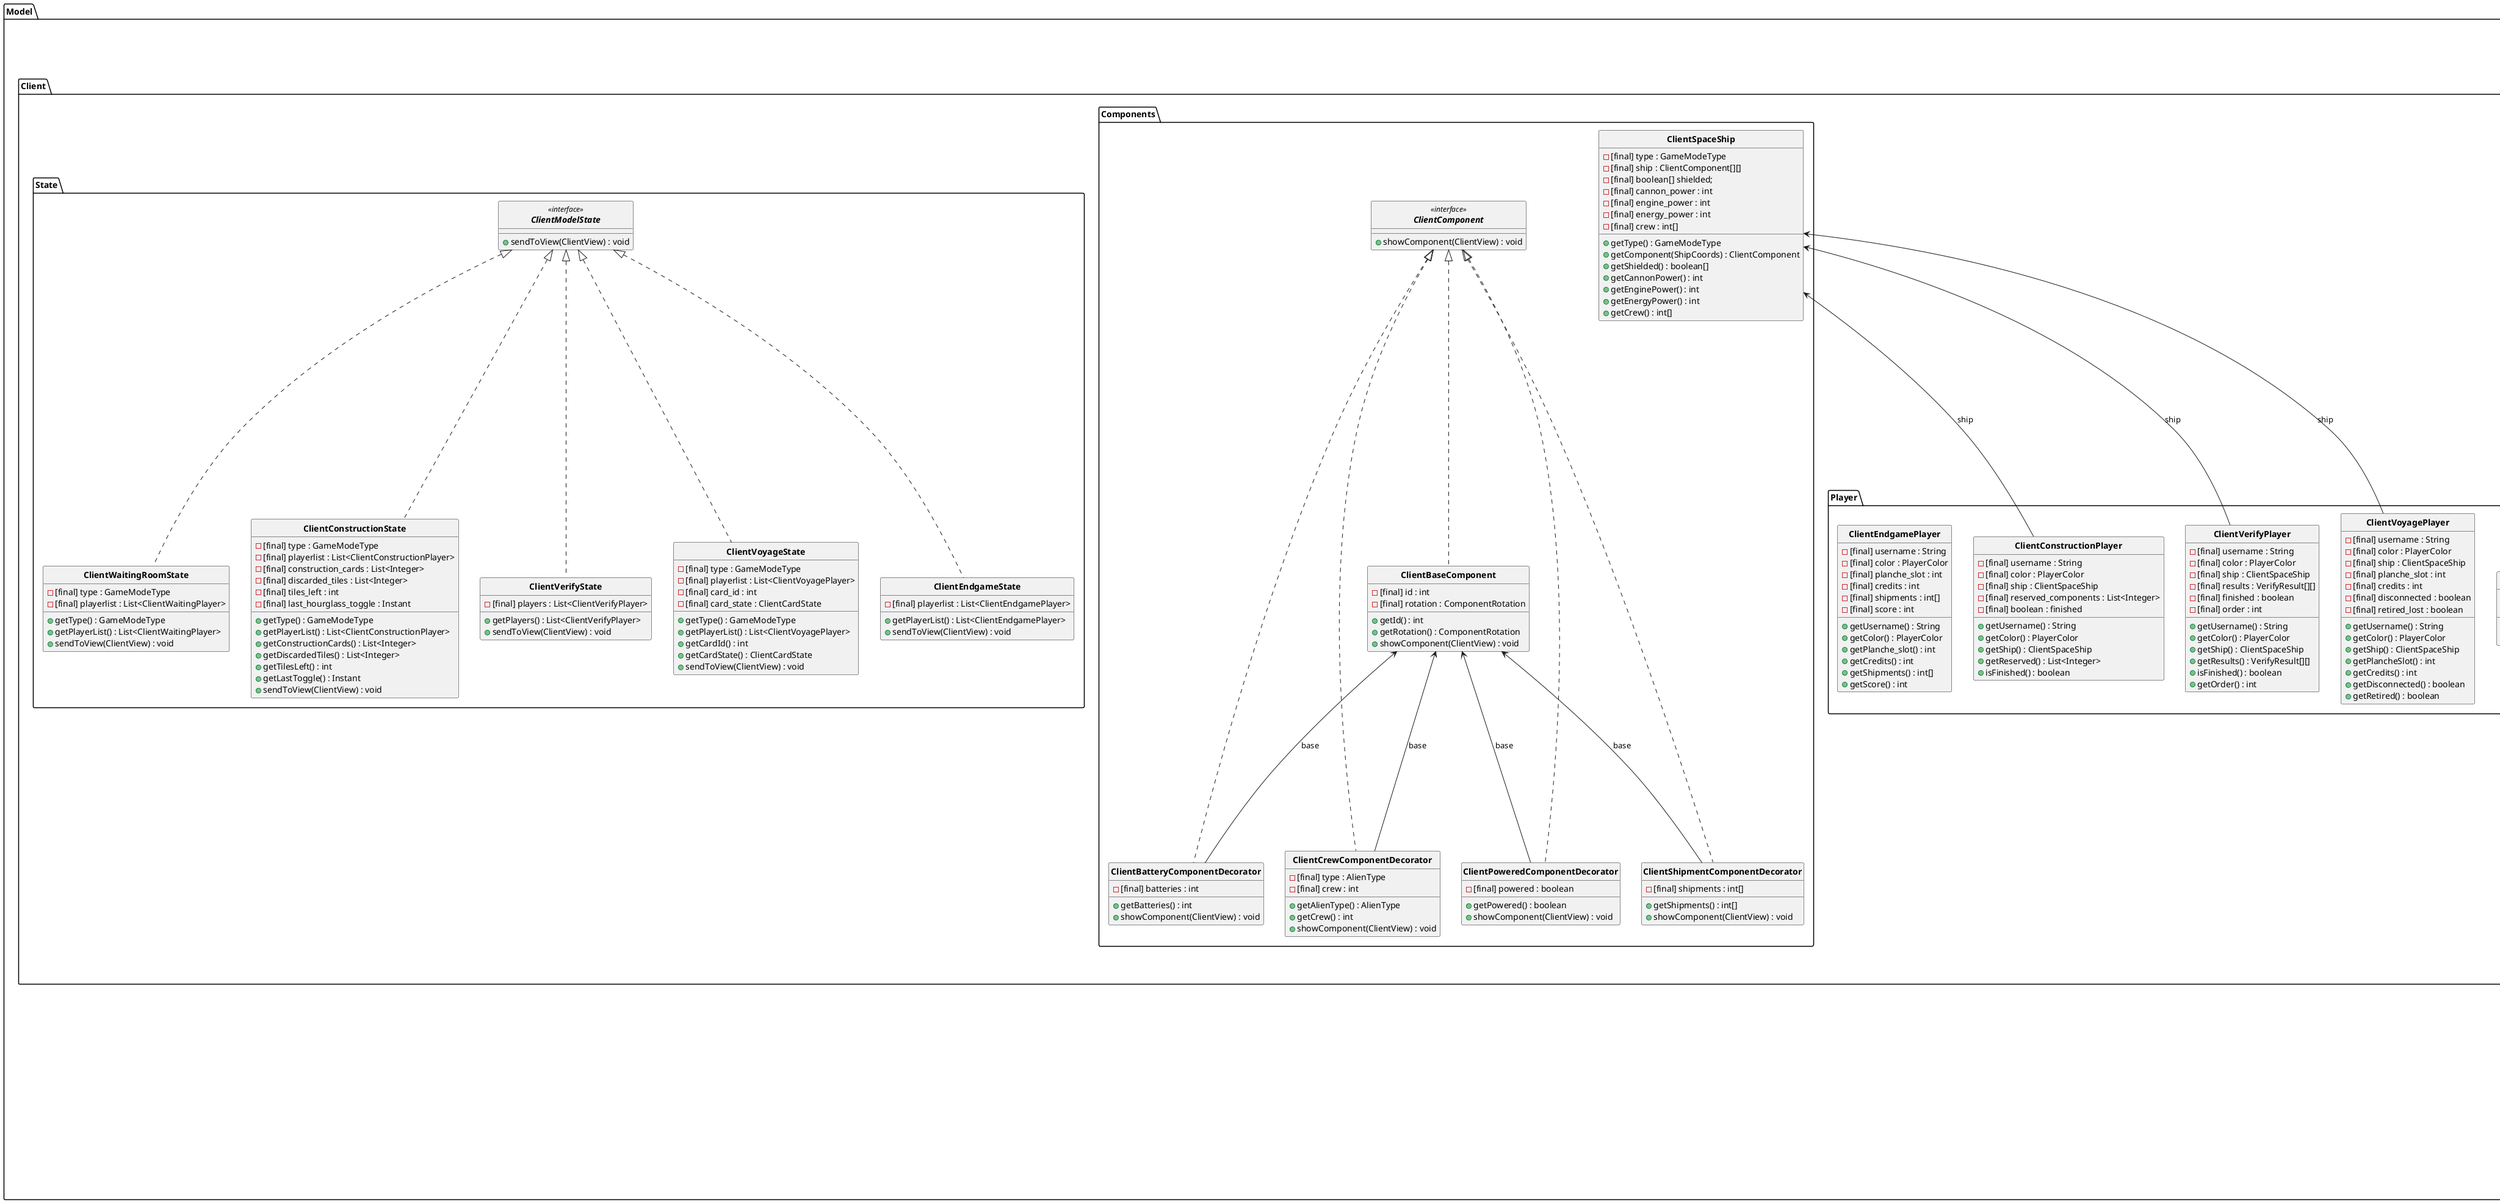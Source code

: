 @startuml uml_complete
hide circle
skinparam classFontStyle bold
skinparam groupInheritance 1
set separator ::
skinparam classAttributeIconSize 12

package Model {

    package Cards {

        package State {

            abstract CardState {
                {field} [protected] state : VoyageState
                {method} + init(ClientModelState) : void
                {method} + [abstract] validate() : void
                {method} + [abstract] getClientCardState() : ClientCardState
                {method} + [abstract] getNext() : CardState
                {method} + transition() : void
                {method} + setNewShipCentre(Player, ShipCoords) : void
                {method} + turnOn(Player, ShipCoords, ShipCoords) : void
                {method} + removeCrew(Player, ShipCoords): void
                {method} + moveCargo(Player, ShipmentType, ShipCoords, ShipCoords) : void
                {method} + takeCargo(Player, ShipmentType, ShipCoords) : void
                {method} + discardCargo(Player, ShipmentType, ShipCoords) : void
                {method} + selectLanding(Player, int) : void
                {method} + progressTurn(Player) : void
                {method} + setTakeReward(Player, boolean) : void
                {method} + connect(Player) : void
                {method} + disconnect(Player) : void
            }

            CardState^--AbandonedShipAnnounceState
            class AbandonedShipAnnounceState {
                {field} [final] card : AbandonedShipCard
                {field} [final] list : List<Player>
                {field} responded : boolean
                {field} id : int
                {method} + init(ClientModelState) : void
                {method} + validate(ServerMessage) : void
                {method} + getClientCardState() : ClientCardState
                {method} [protected] getNext() : CardState
                {method} + selectLanding(Player, int) : void
                {method} + disconnect(Player) : void
            }

            CardState^--AbandonedShipRewardState
            class AbandonedShipRewardState {
                {field} [final] card : AbandonedShipCard
                {field} [final] list : List<Player>
                {field} coords : List<ShipCoords>
                {field} responded : boolean
                {method} + init(ClientModelState) : void
                {method} + validate(ServerMessage) : void
                {method} + getClientCardState() : ClientCardState
                {method} [protected] getNext() : CardState
                {method} + removeCrew(Player, ShipCoords) : void
                {method} + disconnect(Player) : void
            }

            CardState^--AbandonedStationAnnounceState
            class AbandonedStationAnnounceState {
                {field} [final] card : AbandonedStationCard
                {field} [final] list : List<Player>
                {field} responded : boolean
                {field} id : int
                {method} + init(ClientModelState) : void
                {method} + validate(ServerMessage) : void
                {method} + getClientCardState() : ClientCardState
                {method} [protected] getNext() : CardState
                {method} + selectLanding(Player, int) : void
                {method} + disconnect(Player) : void
            }

            CardState^--AbandonedStationRewardState
            class AbandonedStationRewardState {
                {field} [final] card : AbandonedStationCard
                {field} [final] list : List<Player>
                {field} responded : boolean
                {method} + init(ClientModelState) : void
                {method} + validate(ServerMessage) : void
                {method} + getClientCardState() : ClientCardState
                {method} [protected] getNext() : CardState
                {method} + takeCargo(Player, ShipmentType, ShipCoords) : void
                {method} + moveCargo(Player, ShipmentType, ShipCoords, ShipCoords) : void
                {method} + discardCargo(Player, ShipmentType, ShipCoords) : void
                {method} + progressTurn(Player) : void
                {method} + disconnect(Player) : void

            }

            CardState^--CombatZoneAnnounceState
            class CombatZoneAnnounceState {
                {field} [final] card_id : int
                {field} [final] sections : List<CombatZoneSection>
                {field} [final] shots : ProjectileArray
                {field} awaiting : List<Player>
                {field} target : Player
                {method} + init(ClientModelState) : void
                {method} + validate(ServerMessage) : void
                {method} + getClientCardState() : ClientCardState
                {method} [protected] getNext() : CardState
                {method} + turnOn(Player, ShipCoords, ShipCoords) : void
                {method} + progressTurn(Player) : void
                {method} + disconnect(Player) : void
            }

            CardState^--CombatZoneNewCabinState
            class CombatZoneNewCabinState {
                {field} [final] card_id : int
                {field} [final] sections : List<CombatZoneSection>
                {field} [final] shots : ProjectileArray
                {field} target : Player
                {method} + init(ClientModelState) : void
                {method} + validate(ServerMessage) : void
                {method} + getClientCardState() : ClientCardState
                {method} [protected] getNext() : CardState
                {method} + setNewShipCentre(Player, ShipCoords) : void
                {method} + disconnect(Player) : void
            }

            CardState^--CombatZonePenaltyState
            class CombatZonePenaltyState {
                {field} [final] card_id : int
                {field} [final] sections : List<CombatZoneSection>
                {field} [final] shots : ProjectileArray
                {field} target : Player
                {field} [final] required : int[]
                {field} responded : boolean
                {field} coords : List<ShipCoords>
                {method} + init(ClientModelState) : void
                {method} + validate(ServerMessage) : void
                {method} + getClientCardState() : ClientCardState
                {method} [protected] getNext() : CardState
                {method} + turnOn(Player, ShipCoords, ShipCoords) : void
                {method} + progressTurn(Player) : void
                {method} + removeCrew(Player, ShipCoords) : void
                {method} + discardCargo(Player, ShipmentType, ShipCoords) : void
                {method} + disconnect(Player) : void
            }

            CardState^--EpidemicState
            class EpidemicState {
                {field} [final] card : EpidemicCard
                {field} [final] awaiting : List<Player>
                {method} + init(ClientModelState) : void
                {method} + validate(ServerMessage) : void
                {method} + getClientCardState() : ClientCardState
                {method} [protected] getNext() : CardState
                {method} + progressTurn(Player) : void
                'ask why disconnect isn't here
            }

            CardState^--MeteorAnnounceState
            class MeteorAnnounceState {
                {field} [final] card_id : int
                {field} [final] left : ProjectileArray
                {field} [final] awaiting : List<Player>
                {field} broke_cabin : boolean
                {method} + init(ClientModelState) : void
                {method} + validate(ServerMessage) : void
                {method} + getClientCardState() : ClientCardState
                {method} [protected] getNext() : CardState
                {method} + turnOn(Player, ShipCoords, ShipCoords) : void
                {method} + progressTurn(Player) : void
                {method} + disconnect(Player) : void
            }

            CardState^--MeteorNewCabinState
            class MeteorNewCabinState {
                {field} [final] card_id : int
                {field} [final] left : ProjectileArray
                {method} + init(ClientModelState) : void
                {method} + validate(ServerMessage) : void
                {method} + getClientCardState() : ClientCardState
                {method} [protected] getNext() : CardState
                {method} + setNewShipCentre(Player, ShipCoords) : void
                {method} + disconnect(Player) : void
            }

            CardState^--OpenSpaceState
            class OpenSpaceState {
                {field} [final] card : OpenSpaceCard
                {field} [final] awaiting : List<Player>
                {method} + init(ClientModelState) : void
                {method} + validate(ServerMessage) : void
                {method} + getClientCardState() : ClientCardState
                {method} [protected] getNext() : CardState
                {method} + turnOn(Player, ShipCoords, ShipCoords) : void
                {method} + progressTurn(Player) : void
                {method} + disconnect(Player) : void
            }

            CardState^--PiratesAnnounceState
            class PiratesAnnounceState {
                {field} [final] card : PiratesCard
                {field} [final] list : List<Player>
                {field} responded : boolean
                {field} result : boolean
                {method} + init(ClientModelState) : void
                {method} + validate(ServerMessage) : void
                {method} + getClientCardState() : ClientCardState
                {method} [protected] getNext() : CardState
                {method} + turnOn(Player, ShipCoords, ShipCoords) : void
                {method} + progressTurn(Player) : void
                {method} + disconnect(Player) : void
            }

            CardState^--PiratesNewCabinState
            class PiratesNewCabinState {
                {field} [final] card : PiratesCard
                {field} [final] list : List<Player>
                {field} [final] shots : ProjectileArray
                {method} + init(ClientModelState) : void
                {method} + validate(ServerMessage) : void
                {method} + getClientCardState() : ClientCardState
                {method} [protected] getNext() : CardState
                {method} + setNewShipCentre(Player, ShipCoords) : void
                {metohd} + disconnect(Player) : void
            }

            CardState^--PiratesPenaltyState
            class PiratesPenaltyState {
                {field} [final] card : PiratesCard
                {field} [final] list : List<Player>
                {field} [final] shots : ProjectileArray
                {field} responded : boolean
                {method} + init(ClientModelState) : void
                {method} + validate(ServerMessage) : void
                {method} + getClientCardState() : ClientCardState
                {method} [protected] getNext() : CardState
                {method} + turnOn(Player, ShipCoords, ShipCoords) : void
                {method} + progressTurn(Player) : void
                {method} + disconnect(Player) : void
            }

            CardState^--PiratesRewardState
            class PiratesRewardState {
                {field} [final] card : PiratesCard
                {field} [final] list : List<Player>
                {field} responded : boolean
                {field} took_reward : boolean
                {method} + init(ClientModelState) : void
                {method} + validate(ServerMessage) : void
                {method} + getClientCardState() : ClientCardState
                {method} [protected] getNext() : CardState
                {method} + setTakeReward(Player, boolean) : void
                {method} + disconnect(Player) : void
            }

            CardState^--PlanetAnnounceState
            class PlanetAnnounceState {
                {field} [final] card : PlanetCard
                {field} [final] list : List<Player>
                {field} responded : boolean
                {field} id : int
                {method} + init(ClientModelState) : void
                {method} + validate(ServerMessage) : void
                {method} + getClientCardState() : ClientCardState
                {method} [protected] getNext() : CardState
                {method} + selectLanding(Player, int) : void
                {method} + disconnect(Player) : void
            }

            CardState^--PlanetRewardState
            class PlanetRewardState {
                {field} [final] card : PlanetCard
                {field} [final] list : List<Player>
                {field} [final] id : int
                {field} responded : boolean
                {method} + init(ClientModelState) : void
                {method} + validate(ServerMessage) : void
                {method} + getClientCardState() : ClientCardState
                {method} [protected] getNext() : CardState
                {method} + takeCargo(Player, ShipmentType, ShipCoords) : void
                {method} + moveCargo(Player, ShipmentType, ShipCoords, ShipCoords) : void
                {method} + discardCargo(Player, ShipmentType, ShipCoords) : void
                {method} + progressTurn(Player) : void
                {method} + disconnect(Player) : void
            }

            CardState^--SlaversAnnounceState
            class SlaversAnnounceState {
                {field} [final] card : SlaversCard
                {field} [final] list : List<Player>
                {field} responded : boolean
                {field} result : boolean
                {method} + init(ClientModelState) : void
                {method} + validate(ServerMessage) : void
                {method} + getClientCardState() : ClientCardState
                {method} [protected] getNext() : CardState
                {method} + turnOn(Player, ShipCoords, ShipCoords) : void
                {method} + progressTurn(Player) : void
                {method} + disconnect(Player) : void
            }

            CardState^--SlaversLoseState
            class SlaversLoseState {
                {field} [final] card : SlaversCard
                {field} [final] list : List<Player>
                {field} responded : boolean
                {field} coords : List<ShipCoords>
                {method} + init(ClientModelState) : void
                {method} + validate(ServerMessage) : void
                {method} + getClientCardState() : ClientCardState
                {method} [protected] getNext() : CardState
                {method} + removeCrew(Player, ShipCoords) : void
                {method} + disconnect(Player) : void
            }

            CardState^--SlaversRewardState
            class SlaversRewardState {
                {field} [final] card : SlaversCard
                {field} [final] list : List<Player>
                {field} responded : boolean
                {field} took_reward : boolean
                {method} + init(ClientModelState) : void
                {method} + validate(ServerMessage) : void
                {method} + getClientCardState() : ClientCardState
                {method} [protected] getNext() : CardState
                {method} + setTakeReward(Player, boolean) : void
                {method} + disconnect(Player) : void
            }

            CardState^--SmugglersAnnounceState
            class SmugglersAnnounceState {
                {field} [final] card : SmugglersCard
                {field} [final] list : List<Player>
                {field} responded : boolean
                {field} result : boolean
                {method} + init(ClientModelState) : void
                {method} + validate(ServerMessage) : void
                {method} + getClientCardState() : ClientCardState
                {method} [protected] getNext() : CardState
                {method} + turnOn(Player, ShipCoords, ShipCoords) : void
                {method} + progressTurn(Player) : void
                {method} + disconnect(player) : void
            }

            CardState^--SmugglersLoseState
            class SmugglersLoseState {
                {field} [final] card : SmugglersCard
                {field} [final] list : List<Player>
                {field} [final] required : int[]
                {field} responded : boolean
                {method} + init(ClientModelState) : void
                {method} + validate(ServerMessage) : void
                {method} + getClientCardState() : ClientCardState
                {method} [protected] getNext() : CardState
                {method} + discardCargo(Player, ShipmentType, ShipCoords) : void
                {method} + disconnect(Player) : void
            }

            CardState^--SmugglersRewardState
            class SmugglersRewardState {
                {field} [final] card : SmugglersCard
                {field} [final] list : List<Player>
                {field} responded : boolean
                {field} took_reward : boolean
                {method} + init(ClientModelState) : void
                {method} + validate(ServerMessage) : void
                {method} + getClientCardState() : ClientCardState
                {method} [protected] getNext() : CardState
                {method} + takeCargo(Player, ShipmentType, ShipCoords) : void
                {method} + moveCargo(Player, ShipmentType, ShipCoords, ShipCoords) : void
                {method} + discardCargo(Player, ShipmentType, ShipCoords) : void
                {method} + progressTurn(Player) : void
                {method} + disconnect(Player) : void
            }

            CardState^--StardustState
            class StardustState {
                {field} [final] card : StardustCard
                {field} awaiting : List<Player>
                {method} + init(ClientModelState) : void
                {method} + validate(ServerMessage) : void
                {method} + getClientCardState() : ClientCardState
                {method} [protected] getNext() : CardState
                {method} + progressTurn(Player) : void
            }
        }

        package Utils {

            class CombatZoneSection {
                {field} [final] criteria : CombatZoneCriteria
                {field} [final] penalty : CombatZonePenalty
                {field} [final] amount : int
                {method} + getCriteria)() : CombatZoneCriteria
                {method} + getPenalty() : CombatZonePenalty
                {method} + getAmount() : int
            }

            class Planet {
                {field} [final] contains : int[]
                {field} [final] visited : boolean
                {method} + getContains() : int[]
                {method} + visit() : void
                {method} + getVisited() : boolean
            }
            
            class Projectile {
                {field} [final] direction : ProjectileDirection
                {field} [final] dimension : ProjectileDimension
                {field} [final] offset : int
                {method} + getDirection() : ProjectileDirection
                {method} + getDimension() : PrjectileDimension
                {method} + getOffset() : int
            }         

            class ProjectileArray {
                {field} [field] projectiles : List<Projectile>
                {method} + getProjectiles : List<Projectile>
            }
                
        }

        package Visitors {
            
            class ContainsLoaderVisitor {
                {field} [final] cargo : ShipmentType
                {method} + visit(StorageComponent) : void
            }
            
            class ContainsRemoveVisitor {
                {field} [final] searching : shipmentType
                {method} + visit(StorageComponent) : void
                {method} + visit(BatteryCompoent) : void
            }

            class CrewRemoveVisitor {
                {field} [final] ship : iSpaceShip
                {method} + visit(CabinComponent) : void
                {method} + visit(AlienLifeSupportComponent) : void
                {method} + visit(StartingCabinComponent) : void
            }

            class LargeMeteorVisitor {
                {field} d : ProjectileDirection
                {field} found_cannon : boolean
                {method} + visit(CannonComponent) : void
            }

        }

        interface iCard <<interface>> {
            {method} getId() : int
            {method} getDays() : int
            {method} getState(VoyageState) : CardState
            {method} getExhausted() : boolean
        }

        iCard^--Card
        abstract Card <<abstract>> {
            {field} id : int
            {field} days : int
            {field} exhausted : boolean
            {method} + getId() : int
            {method} + getDays() : int
            {method} + getExhausted() : boolean
            {method} [protected] exhaust() : void
        }

        Card^--AbandonedShipCard
        class AbandonedShipCard {
            {field} credits_gained : int
            {field} crew_lost : int
            {method} + getState(VoyageState) : CardState
            {method} + getCredits() : int
            {method} + getCrewLost() : int
            {method} + apply(VoyageState, Player, int) : void
        }

        Card^--AbandonedStationCard
        class AbandonedStationCard {
            {field} planet : Planet
            {field} crew : int
            {method} + getState(VoyageState) : CardState
            {method} + getPlanet() : Planet
            {method} + getCrewLost() : int
            {method} + apply(VoyageState, Player, int) : void
        }

        Card^--CombatZoneCard
        class CombatZoneCard {
            {field} sections : List<CombatZoneSection>
            {field} shots : ProjectileArray
            {method} + getState(VoyageState) : C
        }

        Card^--EpidemicCard
        class EpidemicCard {
            {method} + getState(VoyageState) : CardState
            {method} + apply(VoyageState, Player) : void
        }

        Card^--MeteorSwarmCard
        class MeteorSwarmCard {
            {field} meteorites : ProjectileArray
            {method} + getState(VoyageState) : CardState
            {method} + getMeteorites() : ProjectileArray
            {method} + apply(VoyageState, Projectile) : void
        }

        Card^--OpenSpaceCard
        class OpenSpaceCard {
            {method} + getState(VoyageState) : CardState
            {method} + apply(VoyageState, Player) : void
        }

        Card^--PiratesCard
        class PiratesCard {
            {field} [final] shots : ProjectileArray
            {field} [field] credits : int
            {field} [final] min_power : int
            {method} + getState(VoyageState) : CardState
            {method} + getCredits() : int
            {method} + getShots() : ProjectileArray
            {method} + apply(VoyageState, Player) : void
        }

        Card^--PlanetCard
        class PlanetCard {
            {field} [final] planets : List<Planet>
            {field} [final] left : int
            {method} + getState(VoyageState) : CardState
            {method} + getVisited() : List<boolean>
            {method} + getPlanet() : Planet
            {method} + getSize() : int
            {method} + apply(Player, int) : void
        }

        Card^--SlaversCard
        class SlaversCard {
            {field} [final] min_power : int
            {field} [final] crew_penalty : int
            {field} [final] credits : int
            {method} + getState(VoyageState) : CardState
            {method} + getCrewLost() : int
            {method} + getCredits() : int
            {method} + apply(VoyageState, Player) : void
        }

        Card^--SmugglersCard
        class SmugglersCard {
            {field} [final] reward : planet
            {field} [final] cargo_taken : int
            {field} [field] min_power : int
            {method} + getState(VoyageState) : CardState
            {method} + getReward() : Planet
            {method} + getCargoPenalty() : int
            {method} + apply(player) : void
        }

        Card^--StardustCard
        class StardustCard {
            {method} + getState(VoyageState) : CardState
            {method} + apply(VoyageState, Player) : void
        }
    }

    Components::Visitors::iVisitor .. ContainsLoaderVisitor
    Components::Visitors::iVisitor .. ContainsRemoveVisitor
    Components::Visitors::iVisitor .. CrewRemoveVisitor
    Components::Visitors::iVisitor .. LargeMeteorVisitor

    package Board {

        interface iCards <<interface>> {
            TODO
        }

        iCards^--Cards
        class Cards {
            TODO
        }

        interface iCommonBoard <<interface>> {
            TODO
        }

        iCommonBoard^..CommonBoard
        class CommonBoard {
            TODO
        }

        interface iPlanche <<interface>> {
            TODO
        }


        iPlanche^..Planche
        class Planche{
            TODO
        }

    }

    package Components {
        
        package Visitors {

            interface iVisitable <<interface>> {
                {method} + check(iVisitor) : void
            }

            interface iVisitor <<interface>> {
                {method} + visit(CabinComponent) : void
                {method} + visit(EngineComponent) : void
                {method} + visit(AlienLifeSupportComponent) : void
                {method} + visit(CannonComponent) : void
                {method} + visit(StorageComponent) : void
                {method} + visit(BatteryComponent) : void
                {method} + visit(ShieldComponent) : void
                {method} + visit(EmptyComponent) : void
                {method} + visit(StructuralComponent) : void
                {method} + visit(StartingCabinComponent) : void
            }

            iVisitor^..CabinVisitor
            class CabinVisitor {
                {field} type : AlienType
                {method} + getSupportedType() : AlienType
            }

            iVisitor^..EnergyVisitor
            class EnergyVisitor {
                TODO
            }

            iVisitor^..FreeSpaceVisitor
            class FreeSpaceVisitor {
                TODO
            }

            iVisitor^..SpaceShipUpdateVisitor
            class SpaceShipUpdateVisitor {
                TODO
            }
        
        }
        

        interface iBaseComponent <<interface>> {
            TODO
        }

        Visitors::iVisitable ^--BaseComponent
        iBaseComponent^--BaseComponent
        abstract BaseComponent <<abstract>> {
            TODO
        }

        BaseComponent^..AlienLifeSupportComponent
        class AlienLifeSupportComponent{
          
			{field} - type: AlienType
			{method} + check(iVisitor) : void
			{method} + getType() : AlienType
			{method} + onCreation(iSpaceShip) : void
			{method} + onDelete(iSpaceShip) : void
			{method} + getClientComponent() : ClientComponent
		}

        BaseComponent^..BatteryComponent
        class BatteryComponent {
			{field} - contains : int
			{field} - max : int
			{method} + check(iVisitor) : void
			{method} + getContains() : int
			{method} + getCapacity() : int
			{method} + takeOne() : void
			{method} + putOne() : void
			{method} + onCreation(iSpaceShip) : void
			{method} + onDelete(iSpaceShip) : void
			{method} + getClientComponent() : ClientComponent
		}

        BaseComponent^..CabinComponent
        class CabinComponent{
			{field} - crew_number : int
			{field} - crew_type : AlienType
		   	{method} + check(iVisitor) : void
			{method} + getCrew() : int
			{method} + getCrewType() : AlienType			
			{method} + setCrew(iSpaceShip, int, AlienType) : void
			{method} + onCreation(iSpaceShip) : void
			{method} + onDelete(iSpaceShip) : void
			{method} + getClientComponent() : ClientComponent
		}

        BaseComponent^..StartingCabinComponent
        class StartingCabinComponent{
			{field} - color : PlayerColor
			{field} - crew_number : int
		   	{method} + check(iVisitor) : void
			{method} + getCrew() : int
			{method} + getCrewType() : AlienType		
			{method} + getColor() : PlayerColor
			{method} + setCrew(iSpaceShip, int, AlienType)
			{method} + onCreation(iSpaceShip) : void
			{method} + onDelete(iSpaceShip) : void
			{method} + getClientComponent() : ClientComponent
		}

        BaseComponent^..CannonComponent
        class CannonComponent{			
			{field} - max_power : int
			{field} - powered : boolean
			{field} - powerable : boolean
			{method} + check(iVisitor) : void
			{method} + verify(iSpaceShip) : boolean
			{method} + turnOn() : void
			{method} + turnOff() : void
			{method} + getCurrentPower() : int
			{method} + getPower() : int
			{method} + powerable() : boolean		
			{method} + onCreation(iSpaceShip) : void
			{method} + onDelete(iSpaceShip) : void
			{method} + getClientComponent() : ClientComponent
		}

        BaseComponent^..EmptyComponent
        class EmptyComponent{
			{method} + verify(iSpaceShip) : boolean
			{method} + check(iVisitor) : void
			{method} + getConnectors() : ConnectorType[]
			{method} + onCreation(iSpaceShip) : void
			{method} + onDelete(iSpaceShip) : void
			{method} + getClientComponent() : ClientComponent
		}

        BaseComponent^..EngineComponent
        class EngineComponent{
			{field} - max_power : int
			{field} - powered : boolean
			{field} - powerable : boolean
			{method} + verify(iSpaceShip) : boolean
			{method} + check(iVisitor) : void
			{method} + turnOn() : void
			{method} + turnOff() : void
			{method} + getCurrentPower() : int
			{method} + getPower() : int
			{method} + powerable() : boolean		
			{method} + onCreation(iSpaceShip) : void
			{method} + onDelete(iSpaceShip) : void
			{method} + getClientComponent() : ClientComponent
		}

        BaseComponent^..ShieldComponent
        class ShieldComponent{
			{field} - powered : boolean
			{method} + check(iVisitor) : void
			{method} + turnOn() : void
			{method} + turnOff() : void
			{method} + getPowered() : boolean
			{method} + powerable() : boolean	
			{method} + onCreation(iSpaceShip) : void
			{method} + onDelete(iSpaceShip) : void
			{method} + getShield() : ShieldType
			{method} + getClientComponent() : ClientComponent

		}
        
		BaseComponent^..StorageComponent
        class StorageComponent{
			{field} - [final] shipment : int []
			{field} - [final] type : StorageType
			{field} - currently_full : int
			{method} + putIn(ShipmentType) : void
			{method} + takeOut(ShipmentType) : boolean
			{method} + howMany(ShipmentType) : int
			{method} + getFreeSpaces() : int
			{method} + getSpecial() : boolean
			{method} + getCapacity() : int
			{method} + onCreation(iSpaceShip) : void
			{method} + onDelete(iSpaceShip) : void
			{method} + check(iVisitor) : void
			{method} + getClientComponent() : ClientComponent

		}
        BaseComponent^..StructuralComponent
        class StructuralComponent{
			{method} + check(iVisitor) : void
			{method} + onCreation(iSpaceShip) : void
			{method} + onDelete(iSpaceShip) : void
			{method} + getClientComponent() : ClientComponent
		}

    }

    package Player {
        
        interface iSpaceShip <<interface>> {
            TODO
        }

        iSpaceShip^..SpaceShip
        class SpaceShip {
            TODO
        }

        ShipCoords <-- "1" Components::BaseComponent
        class ShipCoords{
            TODO
        }

    }

    package State {
        
        abstract GameState <<abstract>> {
            {field} # [final] model : ModelInstance 
            {field} # [final] type : GameModeType
            {field} # [final] count : PlayerCount
            {field} # [final] players : List<Player>
            {method} + [abstract] validate(ServerMessage message) : void
            {method} + [abstract] getNext() : GameState 
            {method} + [abstract] getClientState() : ClientModelState 
            {method} + init() : void : void
            {method} + transition() : void : void
            {method} + getCount() : void : PlayerCount
            {method} + getPlayer(PlayerColor) : void : Player
            {method} + getType() : void : GameModeType
            {method} + connect(ClientDescriptor client) : void
            {method} + disconnect(ClientDescriptor client) : void
            {method} + connect(Player) : void
            {method} + disconnect(Player) : void
            {method} + sendContinue(Player) : void
            {method} + putComponent(Player, ShipCoords coords) : void
            {method} + takeComponent(Player) : void
            {method} + takeDiscarded(Player, int id) : void
            {method} + discardComponent(Player, int id) : void
            {method} + toggleHourglass(Player) : void
            {method} + removeComponent(Player, ShipCoords coords) : void
            {method} + setCrewType(Player, ShipCoords coords, AlienType type) : void
            {method} + giveUp(Player) : void
            {method} + CardState getCardState(Player) : void
        }

        GameState ^... WaitingState
        class WaitingState {
            {field} - [final] connected : List<ClientDescriptor>
            {field} - [final] count : PlayerCount
            {method} + validate(ServerMessage message) : void
            {method} + getNext() : GameState 
            {method} + getClientState() : ClientModelState 
            {method} + init() : void : void
            {method} + connect(ClientDescriptor client) : void
            {method} + disconnect(ClientDescriptor client) : void
        }

        GameState ^... ConstructionState
        class ConstructionState {
            {field} - [final] construction_cards : List<Integer> 
            {field} - [final] voyage_deck : iCards 
            {field} - [final] building : List<Player> 
            {field} - [final] finished : List<Player> 
            {field} - [final] hourglass : ConstructionStateHourglass 
            {field} - current_tile : HashMap<Player, iBaseComponent> 
            {field} - hoarded_tile : HashMap<Player, List<iBaseComponent>> 
            {method} + validate(ServerMessage message) : void
            {method} + getNext() : GameState 
            {method} + getClientState() : ClientModelState 
            {method} + init() : void : void
            {method} + connect(Player) : void
            {method} + disconnect(Player) : void
            {method} + sendContinue(Player) : void
            {method} + putComponent(Player, ShipCoords coords) : void
            {method} + takeComponent(Player) : void
            {method} + takeDiscarded(Player, int id) : void
            {method} + discardComponent(Player, int id) : void
            {method} + toggleHourglass(Player) : void
        }

        GameState ^... VerifyState
        class VerifyState {
            {field} - [final] voyage_deck : iCards 
            {field} - [final] to_validate : List<Player>
            {field} - [final] finish_order : List<Player>
            {method} + validate(ServerMessage message) : void
            {method} + getNext() : GameState 
            {method} + getClientState() : ClientModelState 
            {method} + init() : void : void
            {method} + connect(Player) : void
            {method} + disconnect(Player) : void
            {method} + sendContinue(Player) : void
            {method} + removeComponent(Player, ShipCoords coords) : void
            {method} + setCrewType(Player, ShipCoords coords, AlienType type) : void
        }

        GameState ^... VoyageState
        class VoyageState {
            {field} - [final] planche : iPlanche 
            {field} - [final] voyage_deck : iCards 
            {field} - [final] to_give_up : List<Player> 
            {field} - card : iCard 
            {field} - state : CardState state
            {method} + validate(ServerMessage message) : void
            {method} + getNext() : GameState 
            {method} + getClientState() : ClientModelState 
            {method} + init() : void : void
            {method} + connect(Player) : void
            {method} + disconnect(Player) : void
            {method} + giveUp(Player) : void
            {method} + getCardState(Player) : CardState
            {method} + loseGame(Player) : void
            {method} + getAllConnectedPlayers() : List<Player> 
            {method} + etOrder(CardOrder) : List<Player> 
            {method} + findCriteria(CombatZoneCriteria) : Player
            {method} + getPlanche() : iPlanche 
            {method} + setCardState(CardState) : void
        }

        GameState ^... EndscreenState
        class EndscreenState {
            {field} - [final] awaiting : List<Player> 
            {field} - [final] order_arrival : List<Player> 
            {method} + validate(ServerMessage message) : void
            {method} + getNext() : GameState 
            {method} + getClientState() : ClientModelState 
            {method} + init() : void : void
            {method} + sendContinue(Player) : void
            {method} + disconnect(Player) : void
        }
        
    }


    State::GameState "1" <-- ModelInstance:state 
    class ModelInstance {
        {field} - [final] controller : ServerController 
        {method} + validate(ServerMessage message) : void
        {method} + startGame(List<Player> players) : void
        {method} + getState() : GameState
        {method} + setState(GameState new_state) : void
        {method} + connect(ClientDescriptor client) : void
        {method} + disconnect(ClientDescriptor client) : void
        {method} + kick(ClientDescriptor client) : void
    }

    package Client {
        
        package Card {
            
            interface ClientCardState <<interface>> {
                {method} + showCardState(ClientView) : void
            }

            ClientCardState ^.. ClientBaseCardState
            class ClientBaseCardState {
                {field} - [final] id : int
                {method} + showCardState(ClientView) : void
            }

            ClientCardState ^.. ClassAwaitConfirmCardStateDecorator
            ClientBaseCardState <-- ClassAwaitConfirmCardStateDecorator:base
            class ClassAwaitConfirmCardStateDecorator {
                {field} - [final] awaiting : List<PlayerColor> 
                {method} + getAwaiting() : List<PlayerColor> 
                {method} + showCardState(ClientView) : void
            }

            ClientCardState ^.. ClientCargoPenaltyCardStateDecorator
            ClientBaseCardState <-- ClientCargoPenaltyCardStateDecorator:base
            class ClientCargoPenaltyCardStateDecorator {
                {field} - [final] turn : PlayerColor 
                {field} - [final] shipments : int[] 
                {method} + getTurn() : PlayerColor 
                {method} + getShipments() : int[] 
                {method} + showCardState(ClientView) : void
            }
            
            ClientCardState ^.. ClientCargoRewardCardStateDecorator
            ClientBaseCardState <-- ClientCargoRewardCardStateDecorator:base
            class ClientCargoRewardCardStateDecorator { 
                {field} - [final] turn : PlayerColor 
                {field} - [final] days_taken : int 
                {field} - [final] shipments : int[] 
                {method} + getTurn() : PlayerColor 
                {method} + getShipments() : int[] 
                {method} + showCardState(ClientView) : void
            } 
            
            ClientCardState ^.. ClientCombatZoneIndexCardStateDecorator
            ClientBaseCardState <-- ClientCombatZoneIndexCardStateDecorator:base
            class ClientCombatZoneIndexCardStateDecorator {
                {field} - [final] index : int 
                {method} + getIndex() : int
                {method} + showCardState(ClientView) : void
            }
            
            ClientCardState ^.. ClientCreditsRewardCardStateDecorator
            ClientBaseCardState <-- ClientCreditsRewardCardStateDecorator:base
            class ClientCreditsRewardCardStateDecorator {
                {field} - [final] turn : PlayerColor 
                {field} - [final] credits : int 
                {field} - [final] days_taken : int 
                {method} + getTurn() : PlayerColor
                {method} + getCredits() : int
                {method} + getDaysTaken() : int 
                {method} + showCardState(ClientView) : void
            }
            
            ClientCardState ^.. ClientCrewPenaltyCardStateDecorator
            ClientBaseCardState <-- ClientCrewPenaltyCardStateDecorator:base
            class ClientCrewPenaltyCardStateDecorator {
                {field} - [final] turn : PlayerColor 
                {field} - [final] days_taken : int 
                {method} + getTurn() : PlayerColor
                {method} + getDaysTaken() : int
                {method} + showCardState(ClientView) : void
            }
            
            ClientCardState ^.. ClientLandingCardStateDecorator
            ClientBaseCardState <-- ClientLandingCardStateDecorator:base
            class ClientLandingCardStateDecorator {
                {field} - [final] turn : PlayerColor 
                {field} - [final] days_taken : int 
                {field} - [final] crew_needed: int 
                {field} - [final] available : List<Boolean>
                {method} + getTurn() : PlayerColor
                {method} + getDaysTaken() : int
                {method} + getCrewNeeded() : int
                {method} + getAvailable() : List<Boolean>
                {method} + showCardState(ClientView) : void
            }
            
            ClientCardState ^.. ClientMeteoriteCardStateDecorator 
            ClientBaseCardState <-- ClientMeteoriteCardStateDecorator :base
            class ClientMeteoriteCardStateDecorator  {
                {field} - [final] meteorite : Projectile
                {method} + getProjectile() : Projectile
                {method} + showCardState(ClientView) : void
            }

            ClientCardState ^.. ClientNewCenterCardStateDecorator
            ClientBaseCardState <-- ClientNewCenterCardStateDecorator:base
            class ClientNewCenterCardStateDecorator {
                {field} - [final] awaiting : List<PlayerColor>
                {method} + getAwaiting() : List<PlayerColor>
                {method} + showCardState(ClientView) : void
            }
            
            ClientCardState ^.. ClientProjectileCardStateDecorator
            ClientBaseCardState <-- ClientProjectileCardStateDecorator:base
            class ClientProjectileCardStateDecorator {
                {field} - [final] shot : Projectile
                {method} + getProjectile() : Projectile
                {method} + showCardState(ClientView) : void
            }
        
        }
        
        package Components {
            
            interface ClientComponent <<interface>> {
                {method} + showComponent(ClientView) : void
            }

            ClientComponent ^.. ClientBaseComponent
            class ClientBaseComponent {
                {field} - [final] id : int
                {field} - [final] rotation : ComponentRotation
                {method} + getId() : int 
                {method} + getRotation() : ComponentRotation 
                {method} + showComponent(ClientView) : void
            }
            
            ClientComponent ^.. ClientBatteryComponentDecorator
            ClientBaseComponent <-- ClientBatteryComponentDecorator:base
            class ClientBatteryComponentDecorator {
                {field} - [final] batteries : int
                {method} + getBatteries() : int
                {method} + showComponent(ClientView) : void
            }

            ClientComponent ^.. ClientCrewComponentDecorator
            ClientBaseComponent <-- ClientCrewComponentDecorator:base
            class ClientCrewComponentDecorator {
                {field} - [final] type : AlienType 
                {field} - [final] crew : int
                {method} + getAlienType() : AlienType
                {method} + getCrew() : int
                {method} + showComponent(ClientView) : void
            }

            ClientComponent ^.. ClientPoweredComponentDecorator 
            ClientBaseComponent <-- ClientPoweredComponentDecorator:base
            class ClientPoweredComponentDecorator {
                {field} - [final] powered : boolean
                {method} + getPowered() : boolean
                {method} + showComponent(ClientView) : void
            }

            ClientComponent ^.. ClientShipmentComponentDecorator
            ClientBaseComponent <-- ClientShipmentComponentDecorator:base
            class ClientShipmentComponentDecorator {
                {field} - [final] shipments : int[]
                {method} + getShipments() : int[]
                {method} + showComponent(ClientView) : void
            }

            class ClientSpaceShip {
                {field} - [final] type : GameModeType 
                {field} - [final] ship : ClientComponent[][] 
                {field} - [final] boolean[] shielded;
                {field} - [final] cannon_power : int
                {field} - [final] engine_power : int
                {field} - [final] energy_power : int
                {field} - [final] crew : int[]
                {method} + getType() : GameModeType
                {method} + getComponent(ShipCoords) : ClientComponent
                {method} + getShielded() : boolean[]
                {method} + getCannonPower() : int
                {method} + getEnginePower() : int
                {method} + getEnergyPower() : int
                {method} + getCrew() : int[]
            }

        }

        package Player {

            class ClientWaitingPlayer {
                {field} - [final] username : String
                {field} - [final] color : PlayerColor
                {method} + getUsername() : String
                {method} + getColor() : PlayerColor
            }
            
            ClientSpaceShip <-- ClientConstructionPlayer:ship
            class ClientConstructionPlayer {
                {field} - [final] username : String
                {field} - [final] color : PlayerColor
                {field} - [final] ship : ClientSpaceShip
                {field} - [final] reserved_components : List<Integer> 
                {field} - [final] boolean : finished
                {method} + getUsername() : String
                {method} + getColor() : PlayerColor
                {method} + getShip() : ClientSpaceShip
                {method} + getReserved() : List<Integer> 
                {method} + isFinished() : boolean
            }

            ClientSpaceShip <-- ClientVerifyPlayer:ship
            class ClientVerifyPlayer {
                {field} - [final] username : String
                {field} - [final] color : PlayerColor
                {field} - [final] ship : ClientSpaceShip
                {field} - [final] results : VerifyResult[][]
                {field} - [final] finished : boolean
                {field} - [final] order : int
                {method} + getUsername() : String
                {method} + getColor() : PlayerColor
                {method} + getShip() : ClientSpaceShip
                {method} + getResults() : VerifyResult[][] 
                {method} + isFinished() : boolean
                {method} + getOrder() : int
            }

            ClientSpaceShip <-- ClientVoyagePlayer:ship
            class ClientVoyagePlayer {
                {field} - [final] username : String
                {field} - [final] color : PlayerColor
                {field} - [final] ship : ClientSpaceShip
                {field} - [final] planche_slot : int
                {field} - [final] credits : int
                {field} - [final] disconnected : boolean
                {field} - [final] retired_lost : boolean
                {method} + getUsername() : String
                {method} + getColor() : PlayerColor
                {method} + getShip() : ClientSpaceShip
                {method} + getPlancheSlot() : int
                {method} + getCredits() : int
                {method} + getDisconnected() : boolean
                {method} + getRetired() : boolean
            }

            class ClientEndgamePlayer {
                {field} - [final] username : String
                {field} - [final] color : PlayerColor
                {field} - [final] planche_slot : int
                {field} - [final] credits : int
                {field} - [final] shipments : int[]
                {field} - [final] score : int
                {method} + getUsername() : String
                {method} + getColor() : PlayerColor
                {method} + getPlanche_slot() : int
                {method} + getCredits() : int
                {method} + getShipments() : int[]
                {method} + getScore() : int
            }

        }

        package State {
            
            interface ClientModelState <<interface>> {
                {method} + sendToView(ClientView) : void
            }

            ClientModelState ^.. ClientWaitingRoomState
            class ClientWaitingRoomState {
                {field} - [final] type : GameModeType
                {field} - [final] playerlist : List<ClientWaitingPlayer>
                {method} + getType() : GameModeType
                {method} + getPlayerList() : List<ClientWaitingPlayer>
                {method} + sendToView(ClientView) : void 
            }

            ClientModelState ^.. ClientConstructionState
            class ClientConstructionState {
                {field} - [final] type : GameModeType
                {field} - [final] playerlist : List<ClientConstructionPlayer> 
                {field} - [final] construction_cards : List<Integer> 
                {field} - [final] discarded_tiles : List<Integer> 
                {field} - [final] tiles_left : int
                {field} - [final] last_hourglass_toggle : Instant 
                {method} + getType() : GameModeType
                {method} + getPlayerList() : List<ClientConstructionPlayer> 
                {method} + getConstructionCards() : List<Integer> 
                {method} + getDiscardedTiles() : List<Integer> 
                {method} + getTilesLeft() : int
                {method} + getLastToggle() : Instant
                {method} + sendToView(ClientView) : void 
            }

            ClientModelState ^.. ClientVerifyState
            class ClientVerifyState {
                {field} - [final] players : List<ClientVerifyPlayer> 
                {method} + getPlayers() : List<ClientVerifyPlayer> 
                {method} + sendToView(ClientView) : void  
            }

            ClientModelState ^.. ClientVoyageState
            class ClientVoyageState {
                {field} - [final] type : GameModeType
                {field} - [final] playerlist : List<ClientVoyagePlayer> 
                {field} - [final] card_id : int
                {field} - [final] card_state : ClientCardState 
                {method} + getType() : GameModeType
                {method} + getPlayerList() : List<ClientVoyagePlayer> 
                {method} + getCardId() : int
                {method} + getCardState() : ClientCardState 
                {method} + sendToView(ClientView) : void 
            }

            ClientModelState ^.. ClientEndgameState
            class ClientEndgameState {
                {field} - [final] playerlist : List<ClientEndgamePlayer>
                {method} + getPlayerList() : List<ClientEndgamePlayer>
                {method} + sendToView(ClientView) : void 
            }

        }

    }
 
}


@enduml

'⠀⠀⠀⠀⠀⠀⠀⠀⠀⠀⢀⣤⣤⡀⠀⠀⠀⠀⠀⠀⠀⠀⠀⠀⠀⠀⠀⠀⣀⣀⡀⠀⠀⠀⠀⠀⠀⠀⠀⠀⠀⠀
'⠀⠀⠀⠀⠀⠀⠀⠀⠀⢀⣾⣿⣿⣿⡀⠀⠀⠀⠀⠀⠀⠀⠀⠀⠀⠀⠀⣼⣿⣿⣿⡄⠀⠀⠀⠀⠀⠀⠀⠀⠀⠀
'⠀⠀⠀⠀⠀⠀⠀⠀⢀⣾⣿⣿⣿⣿⣷⠀⠀⠀⠀⠀⠀⠀⠀⠀⠀⠀⣼⣿⣿⣿⣿⣿⡀⠀⠀⠀⠀⠀⠀⠀⠀⠀
'⠀⠀⠀⠀⠀⠀⠀⠀⣾⣿⣿⣿⣿⣿⣿⣧⠀⠀⠀⠀⠀⠀⠀⠀⠀⢰⣿⣿⣿⣿⣿⣿⣧⠀⠀⠀⠀⠀⠀⠀⠀⠀
'⠀⠀⠀⠀⠀⠀⠀⣼⣿⣿⣿⣿⣿⣿⣿⣿⣇⠀⠀⠀⠀⠀⠀⠀⢀⣿⣿⣿⣿⣿⣿⣿⣿⡆⠀⠀⠀⠀⠀⠀⠀⠀
'⠀⠀⠀⠀⠀⠀⢰⣿⣿⣿⣿⣿⣿⣿⣿⣿⣿⡄⠀⠀⠀⠀⠀⠀⣼⣿⣿⣿⣿⣿⣿⣿⣿⣷⠀⠀⠀⠀⠀⠀⠀⠀
'⠀⠀⠀⠀⠀⢀⣿⣿⣿⣿⣿⣿⣿⣿⣿⣿⣿⣧⠀⠀⠀⠀⠀⢰⣿⣿⣿⣿⣿⣿⣿⣿⣿⣿⡇⠀⠀⠀⠀⠀⠀⠀
'⠀⠀⠀⠀⠀⢸⣿⣿⣿⣿⣿⣿⣿⣿⣿⣿⣿⣿⡄⠀⠀⠀⢀⣾⣿⣿⣿⣿⣿⣿⣿⣿⣿⣿⣇⠀⠀⠀⠀⠀⠀⠀
'⠀⠀⠀⠀⠀⣿⣿⣿⣿⣿⣿⣿⣿⣿⣿⣿⣿⣿⣿⣿⣿⣿⣿⣿⣿⣿⣿⣿⣿⣿⣿⣿⣿⣿⣿⠀⠀⠀⠀⠀⠀⠀
'⠀⠀⠀⠀⢀⣿⣿⣿⣿⣿⣿⣿⣿⣿⣿⣿⣿⣿⣿⣿⣿⣿⣿⣿⣿⣿⣿⣿⣿⣿⣿⣿⣿⣿⣿⠀⠀⠀⠀⠀⠀⠀
'⠀⠀⠀⠀⢸⣿⣿⣿⣿⣿⣿⣿⣿⣿⣿⣿⣿⣿⣿⣿⣿⣿⣿⣿⣿⣿⣿⣿⣿⣿⣿⣿⣿⣿⣿⠀⠀⠀⠀⠀⠀⠀
'⠀⠀⠀⠀⠈⣿⣿⣿⣿⣿⣿⠟⠉⠀⠀⠀⠙⢿⣿⣿⣿⣿⣿⣿⣿⡿⠋⠀⠀⠙⢻⣿⣿⣿⣿⠀⠀⠀⠀⠀⠀⠀
'⠀⠀⠀⠀⠀⣿⣿⣿⣿⣿⠃⠀⠀⠀⠀⣠⣄⠀⢻⣿⣿⣿⣿⣿⡿⠀⣠⣄⠀⠀⠀⢻⣿⣿⣏⠀⠀⠀⠀⠀⠀⠀
'⠀⠀⠀⠀⠀⣾⣿⣿⣿⣿⠀⠀⠀⠀⠰⣿⣿⠀⢸⣿⣿⣿⣿⣿⡇⠀⣿⣿⡇⠀⠀⢸⣿⣿⣿⠀⠀⠀⠀⠀⠀⠀
'⠀⠀⠀⠀⠀⣿⣿⣿⣿⣿⣄⠀⠀⠀⠀⠙⠃⠀⣼⣿⣿⣿⣿⣿⣇⠀⠙⠛⠁⠀⠀⣼⣿⣿⣿⡇⠀⠀⠀⠀⠀⠀
'⠀⠀⠀⠀⠀⣿⣿⣿⣿⣿⣿⣷⣤⣄⣀⣠⣤⣾⣿⣿⣿⣿⣽⣿⣿⣦⣄⣀⣀⣤⣾⣿⣿⣿⣿⠃⠀⠀⢀⣀⠀⠀
'⠰⡶⠶⠶⠶⠿⣿⣿⣿⣿⣿⣿⣿⣿⣿⣿⣿⣿⣿⣿⣿⣿⣿⣿⣿⣿⣿⣿⣿⣿⣿⣿⣿⣿⡟⠛⠉⠉⠙⠛⠋⠀
'⠀⠀⢀⣀⣠⣤⣿⣿⣿⣿⣿⣿⣿⣿⣿⣿⣿⣿⣿⣿⣿⣿⣿⣿⣿⣿⣿⣿⣿⣿⣿⣿⣿⡿⠷⠶⠶⠶⢤⣤⣀⠀
'⠀⠛⠋⠉⠁⠀⣀⣴⡿⢿⣿⣿⣿⣿⣿⣿⣿⣿⣿⣿⣿⣿⣿⣿⣿⣿⣿⣿⣿⣿⣿⣿⣯⣤⣀⡀⠀⠀⠀⠀⠘⠃
'⠀⠀⢀⣤⡶⠟⠉⠁⠀⠀⠉⠛⠿⣿⣿⣿⣿⣿⣿⣿⣿⣿⣿⣿⣿⣿⣿⣿⠿⠟⠉⠀⠀⠀⠉⠙⠳⠶⣄⡀⠀⠀
'⠀⠀⠙⠁⠀⠀⠀⠀⠀⠀⠀⠀⢰⣿⣿⣿⣿⣿⣿⣿⣿⣿⣿⣿⣿⣿⡏⠀⠀⠀⠀⠀⠀⠀⠀⠀⠀⠀⠉⠁⠀⠀
'⠀⠀⠀⠀⠀⠀⠀⠀⠀⠀⠀⢠⣿⣿⣿⣿⣿⣿⣿⣿⣿⣿⣿⣿⣿⣿⣷⠀⠀⠀⠀⠀⠀⠀⠀⠀⠀⠀⠀⠀⠀⠀
'⠀⠀⠀⠀⠀⠀⠀⠀⠀⠀⢀⣾⣿⣿⣿⣿⣿⣿⣿⣿⣿⣿⣿⣿⣿⣿⣿⡀⠀⠀⠀⠀⠀⠀⠀⠀⠀⠀⠀⠀⠀⠀
'⠀⠀⠀⠀⠀⠀⠀⠀⠀⠀⣼⣿⣿⣿⣿⣿⣿⣿⣿⣿⣿⣿⣿⣿⣿⣿⣿⡇⠀⠀⠀⠀⠀⠀⠀⠀⠀⠀⠀⠀⠀⠀
'⠀⠀⠀⠀⠀⠀⠀⠀⠀⣸⣿⣿⣿⣿⣿⣿⣿⣿⣿⣿⣿⣿⣿⣿⣿⣿⣿⣷⠀⠀⠀⠀⠀⠀⠀⠀⠀⠀⠀⠀⠀⠀
'⠀⠀⠀⠀⠀⠀⠀⠀⣴⣿⣿⣿⣿⣿⣿⣿⣿⣿⣿⣿⣿⣿⣿⣿⣿⣿⣿⣿⡆⠀⠀⠀⠀⠀⠀⠀⠀⠀⠀⠀⠀⠀
'⠀⠀⠀⠀⠀⠀⠀⣴⣿⣿⣿⣿⣿⣿⣿⣿⣿⣿⣿⣿⣿⣿⣿⣿⣿⣿⣿⣿⣇⠀⠀⠀⠀⠀⠀⠀⠀⠀⠀⠀⠀⠀
'⠀⠀⠀⠀⠀⠀⣰⣿⣿⣿⣿⣿⣿⣿⣿⣿⣿⣿⣿⣿⣿⣿⣿⣿⣿⣿⣿⣿⣿⡆⠀⠀⠀⠀⠀⠀⠀⠀⠀⠀⠀⠀
'⠀⠀⠀⠀⠀⢰⣿⣿⣿⣿⣿⣿⣿⣿⣿⣿⣿⣿⣿⣿⣿⣿⣿⣿⣿⣿⣿⣿⣿⣷⠀⠀⠀⠀⠀⠀⠀⠀⠀⠀⠀⠀
'⠀⠀⠀⠀⢀⣿⣿⣿⣿⣿⣿⣿⣿⣿⣿⣿⣿⣿⣿⣿⣿⣿⣿⣿⣿⣿⣿⣿⣿⣿⡇⠀⠀⠀⠀⠀⠀⠀⠀⠀⠀⠀
'⠀⠀⠀⠀⣸⣿⣿⣿⣿⣿⣿⣿⣿⣿⣿⣿⣿⣿⣿⣿⣿⣿⣿⣿⣿⣿⣿⣿⣿⣿⣷⠀⠀⠀